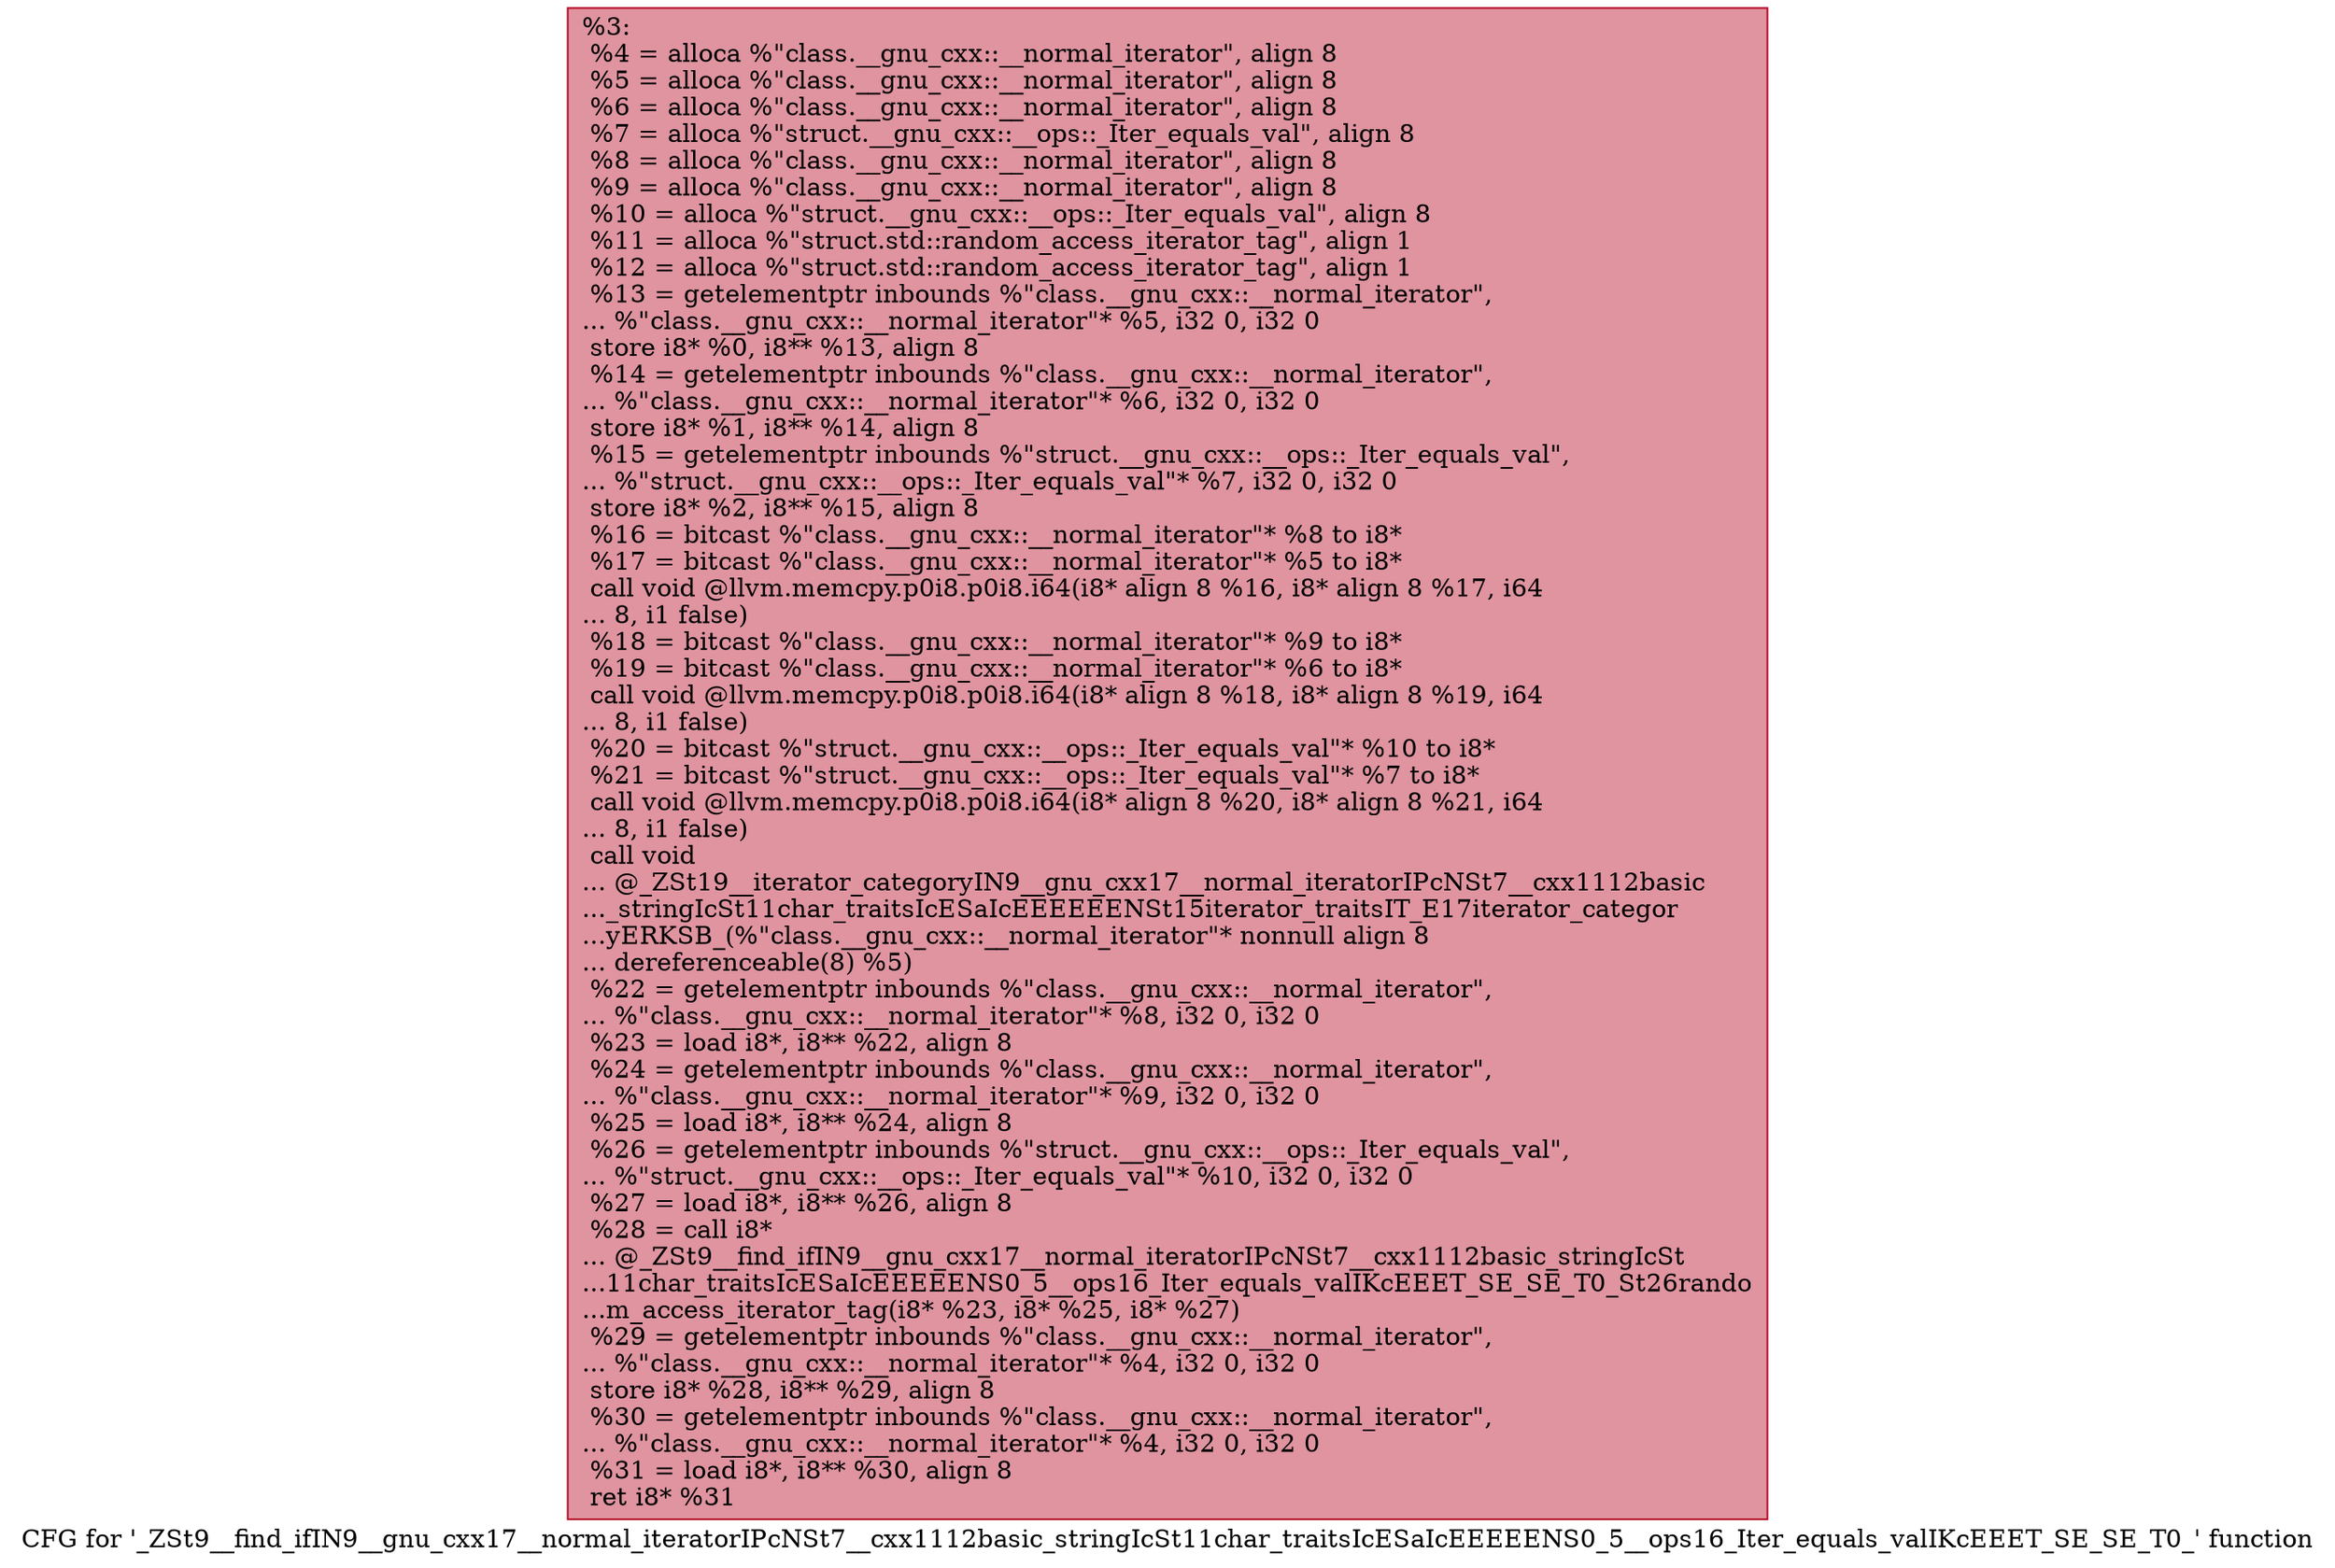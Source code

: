 digraph "CFG for '_ZSt9__find_ifIN9__gnu_cxx17__normal_iteratorIPcNSt7__cxx1112basic_stringIcSt11char_traitsIcESaIcEEEEENS0_5__ops16_Iter_equals_valIKcEEET_SE_SE_T0_' function" {
	label="CFG for '_ZSt9__find_ifIN9__gnu_cxx17__normal_iteratorIPcNSt7__cxx1112basic_stringIcSt11char_traitsIcESaIcEEEEENS0_5__ops16_Iter_equals_valIKcEEET_SE_SE_T0_' function";

	Node0x5640c377b3f0 [shape=record,color="#b70d28ff", style=filled, fillcolor="#b70d2870",label="{%3:\l  %4 = alloca %\"class.__gnu_cxx::__normal_iterator\", align 8\l  %5 = alloca %\"class.__gnu_cxx::__normal_iterator\", align 8\l  %6 = alloca %\"class.__gnu_cxx::__normal_iterator\", align 8\l  %7 = alloca %\"struct.__gnu_cxx::__ops::_Iter_equals_val\", align 8\l  %8 = alloca %\"class.__gnu_cxx::__normal_iterator\", align 8\l  %9 = alloca %\"class.__gnu_cxx::__normal_iterator\", align 8\l  %10 = alloca %\"struct.__gnu_cxx::__ops::_Iter_equals_val\", align 8\l  %11 = alloca %\"struct.std::random_access_iterator_tag\", align 1\l  %12 = alloca %\"struct.std::random_access_iterator_tag\", align 1\l  %13 = getelementptr inbounds %\"class.__gnu_cxx::__normal_iterator\",\l... %\"class.__gnu_cxx::__normal_iterator\"* %5, i32 0, i32 0\l  store i8* %0, i8** %13, align 8\l  %14 = getelementptr inbounds %\"class.__gnu_cxx::__normal_iterator\",\l... %\"class.__gnu_cxx::__normal_iterator\"* %6, i32 0, i32 0\l  store i8* %1, i8** %14, align 8\l  %15 = getelementptr inbounds %\"struct.__gnu_cxx::__ops::_Iter_equals_val\",\l... %\"struct.__gnu_cxx::__ops::_Iter_equals_val\"* %7, i32 0, i32 0\l  store i8* %2, i8** %15, align 8\l  %16 = bitcast %\"class.__gnu_cxx::__normal_iterator\"* %8 to i8*\l  %17 = bitcast %\"class.__gnu_cxx::__normal_iterator\"* %5 to i8*\l  call void @llvm.memcpy.p0i8.p0i8.i64(i8* align 8 %16, i8* align 8 %17, i64\l... 8, i1 false)\l  %18 = bitcast %\"class.__gnu_cxx::__normal_iterator\"* %9 to i8*\l  %19 = bitcast %\"class.__gnu_cxx::__normal_iterator\"* %6 to i8*\l  call void @llvm.memcpy.p0i8.p0i8.i64(i8* align 8 %18, i8* align 8 %19, i64\l... 8, i1 false)\l  %20 = bitcast %\"struct.__gnu_cxx::__ops::_Iter_equals_val\"* %10 to i8*\l  %21 = bitcast %\"struct.__gnu_cxx::__ops::_Iter_equals_val\"* %7 to i8*\l  call void @llvm.memcpy.p0i8.p0i8.i64(i8* align 8 %20, i8* align 8 %21, i64\l... 8, i1 false)\l  call void\l... @_ZSt19__iterator_categoryIN9__gnu_cxx17__normal_iteratorIPcNSt7__cxx1112basic\l..._stringIcSt11char_traitsIcESaIcEEEEEENSt15iterator_traitsIT_E17iterator_categor\l...yERKSB_(%\"class.__gnu_cxx::__normal_iterator\"* nonnull align 8\l... dereferenceable(8) %5)\l  %22 = getelementptr inbounds %\"class.__gnu_cxx::__normal_iterator\",\l... %\"class.__gnu_cxx::__normal_iterator\"* %8, i32 0, i32 0\l  %23 = load i8*, i8** %22, align 8\l  %24 = getelementptr inbounds %\"class.__gnu_cxx::__normal_iterator\",\l... %\"class.__gnu_cxx::__normal_iterator\"* %9, i32 0, i32 0\l  %25 = load i8*, i8** %24, align 8\l  %26 = getelementptr inbounds %\"struct.__gnu_cxx::__ops::_Iter_equals_val\",\l... %\"struct.__gnu_cxx::__ops::_Iter_equals_val\"* %10, i32 0, i32 0\l  %27 = load i8*, i8** %26, align 8\l  %28 = call i8*\l... @_ZSt9__find_ifIN9__gnu_cxx17__normal_iteratorIPcNSt7__cxx1112basic_stringIcSt\l...11char_traitsIcESaIcEEEEENS0_5__ops16_Iter_equals_valIKcEEET_SE_SE_T0_St26rando\l...m_access_iterator_tag(i8* %23, i8* %25, i8* %27)\l  %29 = getelementptr inbounds %\"class.__gnu_cxx::__normal_iterator\",\l... %\"class.__gnu_cxx::__normal_iterator\"* %4, i32 0, i32 0\l  store i8* %28, i8** %29, align 8\l  %30 = getelementptr inbounds %\"class.__gnu_cxx::__normal_iterator\",\l... %\"class.__gnu_cxx::__normal_iterator\"* %4, i32 0, i32 0\l  %31 = load i8*, i8** %30, align 8\l  ret i8* %31\l}"];
}
